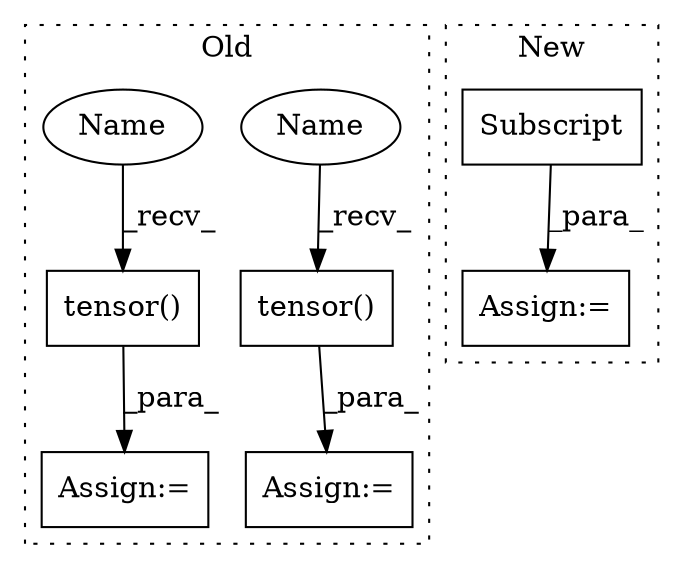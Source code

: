 digraph G {
subgraph cluster0 {
1 [label="tensor()" a="75" s="3335,3368" l="10,19" shape="box"];
3 [label="Assign:=" a="68" s="3332" l="3" shape="box"];
4 [label="tensor()" a="75" s="3534,3565" l="10,19" shape="box"];
5 [label="Assign:=" a="68" s="3531" l="3" shape="box"];
7 [label="Name" a="87" s="3335" l="2" shape="ellipse"];
8 [label="Name" a="87" s="3534" l="2" shape="ellipse"];
label = "Old";
style="dotted";
}
subgraph cluster1 {
2 [label="Subscript" a="63" s="5055,0" l="26,0" shape="box"];
6 [label="Assign:=" a="68" s="5052" l="3" shape="box"];
label = "New";
style="dotted";
}
1 -> 3 [label="_para_"];
2 -> 6 [label="_para_"];
4 -> 5 [label="_para_"];
7 -> 1 [label="_recv_"];
8 -> 4 [label="_recv_"];
}